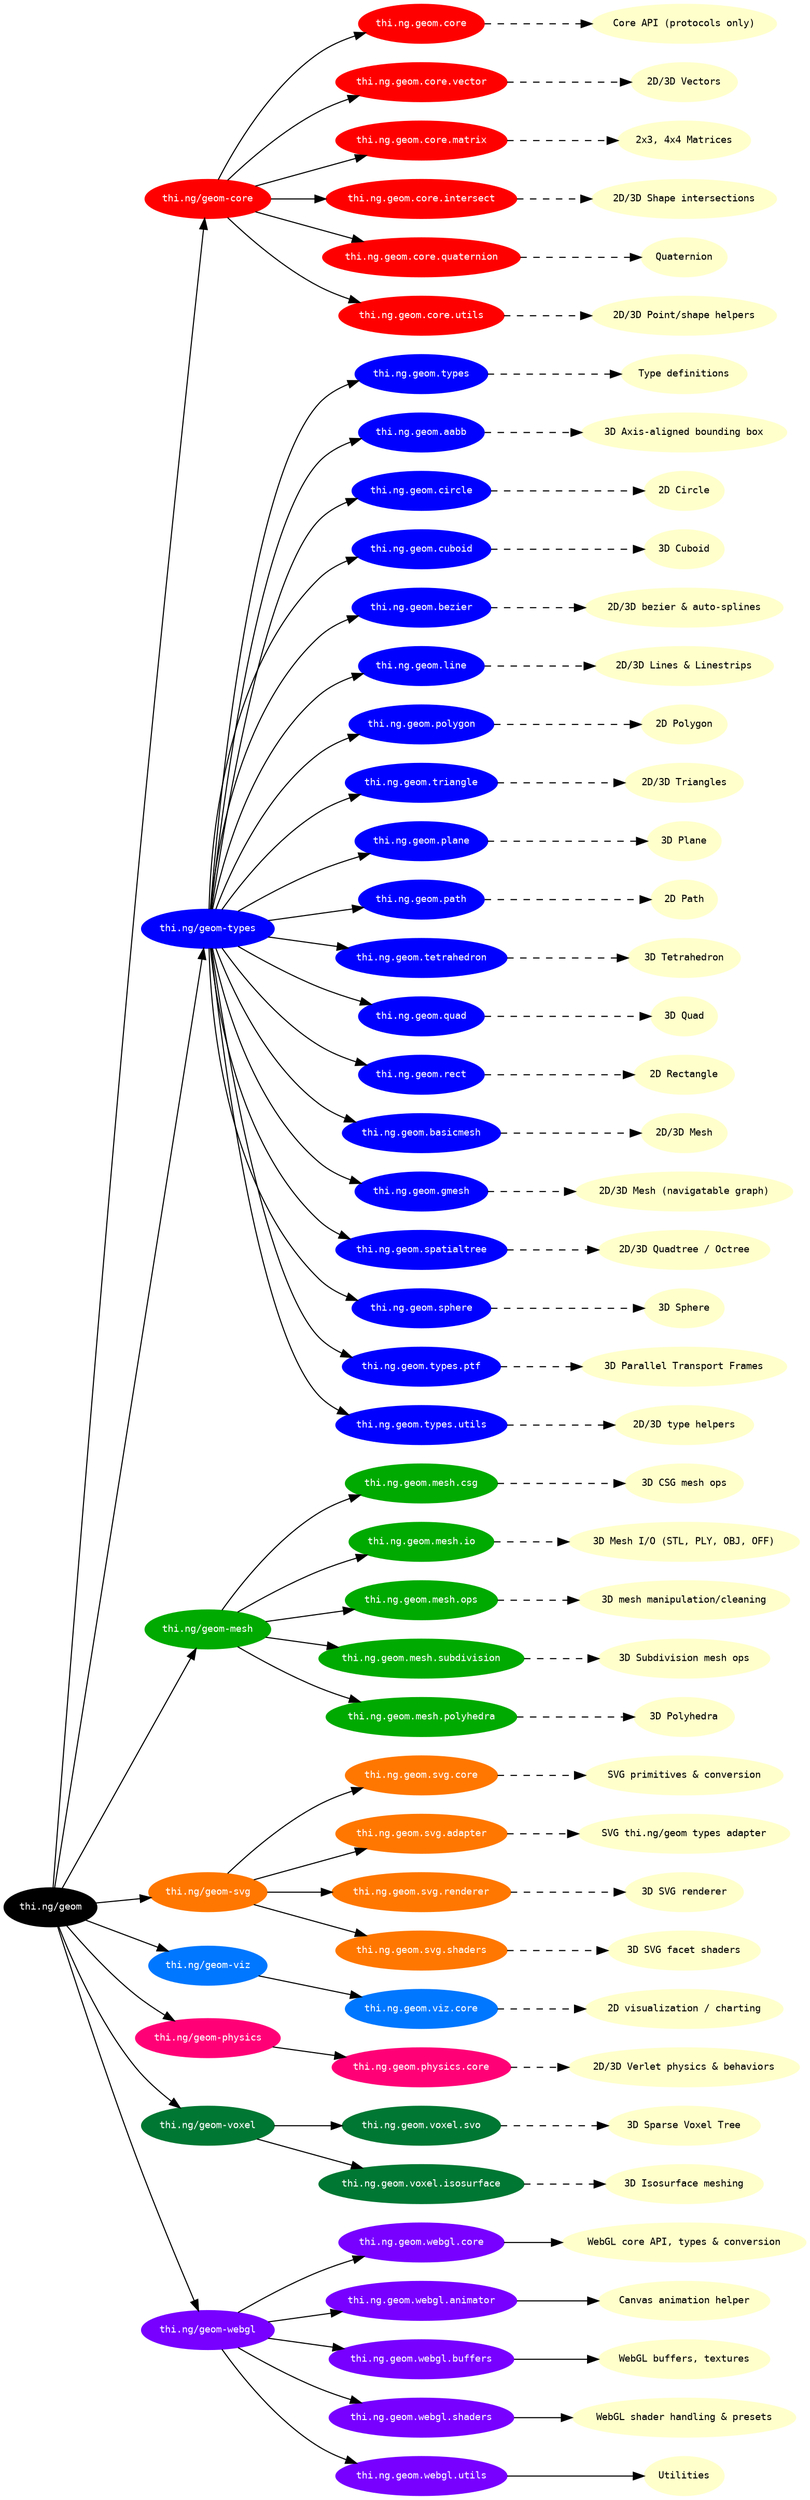 digraph g {
  rankdir=LR;
  node[color="black",style="filled",fontname="Inconsolata",fontcolor="white",fontsize=9];

  geom[label="thi.ng/geom"];
  geomcore[label="thi.ng/geom-core",color="red"];
  geomtypes[label="thi.ng/geom-types",color="blue"];
  geommesh[label="thi.ng/geom-mesh",color="#00aa00"];
  geomsvg[label="thi.ng/geom-svg",color="#ff7700"];
  geomviz[label="thi.ng/geom-viz",color="#0077ff"];
  geomphysics[label="thi.ng/geom-physics",color="#ff0077"];
  geomvoxel[label="thi.ng/geom-voxel",color="#007733"];
  geomwebgl[label="thi.ng/geom-webgl",color="#7700ff"];

  # core
  
  node[color="red",style="filled",fontname="Inconsolata",fontcolor="white",fontsize=9];

  geom -> geomcore;
  core[label="thi.ng.geom.core"];
  corevec[label="thi.ng.geom.core.vector"];
  coremat[label="thi.ng.geom.core.matrix"];
  coreisec[label="thi.ng.geom.core.intersect"];
  corequat[label="thi.ng.geom.core.quaternion"];
  coreutils[label="thi.ng.geom.core.utils"];

  node[color="#ffffcc",fontcolor="black"];

  corelabel[label="Core API (protocols only)"];
  veclabel[label="2D/3D Vectors"];
  matlabel[label="2x3, 4x4 Matrices"];
  iseclabel[label="2D/3D Shape intersections"];
  quatlabel[label="Quaternion"];
  cutilslabel[label="2D/3D Point/shape helpers"];

  geomcore -> core;
  core -> corelabel[style="dashed"];
  geomcore -> corevec;
  corevec -> veclabel[style="dashed"];
  geomcore -> coremat;
  coremat -> matlabel[style="dashed"];
  geomcore -> corequat;
  corequat -> quatlabel[style="dashed"];
  geomcore -> coreisec;
  coreisec -> iseclabel[style="dashed"];
  geomcore -> coreutils;
  coreutils -> cutilslabel[style="dashed"];

  # types
  
  node[color="#0000ff",fontcolor="white"];

  geom -> geomtypes;
  types[label="thi.ng.geom.types"];
  typesaabb[label="thi.ng.geom.aabb"];
  typescircle[label="thi.ng.geom.circle"];
  typescuboid[label="thi.ng.geom.cuboid"];
  typesbezier[label="thi.ng.geom.bezier"];
  typesline[label="thi.ng.geom.line"];
  typespoly[label="thi.ng.geom.polygon"];
  typestri[label="thi.ng.geom.triangle"];
  typesplane[label="thi.ng.geom.plane"];
  typespath[label="thi.ng.geom.path"];
  typestetra[label="thi.ng.geom.tetrahedron"];
  typesquad[label="thi.ng.geom.quad"];
  typesrect[label="thi.ng.geom.rect"];
  typesbmesh[label="thi.ng.geom.basicmesh"];
  typesgmesh[label="thi.ng.geom.gmesh"];
  typesstree[label="thi.ng.geom.spatialtree"];
  typessphere[label="thi.ng.geom.sphere"];
  typesptf[label="thi.ng.geom.types.ptf"];
  typesutils[label="thi.ng.geom.types.utils"];

  node[color="#ffffcc",fontcolor="black"];

  typeslab[label="Type definitions"];
  aabblab[label="3D Axis-aligned bounding box"];
  bezlab[label="2D/3D bezier & auto-splines"];
  circlab[label="2D Circle"];
  cublab[label="3D Cuboid"];
  bmeshlab[label="2D/3D Mesh"];
  gmeshlab[label="2D/3D Mesh (navigatable graph)"];
  linelab[label="2D/3D Lines & Linestrips"];
  pathlab[label="2D Path"];
  polylab[label="2D Polygon"];
  planelab[label="3D Plane"];
  quadlab[label="3D Quad"];
  tetralab[label="3D Tetrahedron"];
  trilab[label="2D/3D Triangles"];
  stlab[label="2D/3D Quadtree / Octree"];
  tutilslab[label="2D/3D type helpers"];
  rectlab[label="2D Rectangle"];
  spherelab[label="3D Sphere"];
  ptflab[label="3D Parallel Transport Frames"];
  
  geomtypes -> types;
  types -> typeslab[style="dashed"];
  geomtypes -> typesaabb;
  typesaabb -> aabblab[style="dashed"];
  geomtypes -> typesbezier;
  typesbezier -> bezlab[style="dashed"];
  geomtypes -> typesbmesh;
  typesbmesh -> bmeshlab[style="dashed"];
  geomtypes -> typescircle;
  typescircle -> circlab[style="dashed"];
  geomtypes -> typescuboid;
  typescuboid -> cublab[style="dashed"];
  geomtypes -> typesgmesh;
  typesgmesh -> gmeshlab[style="dashed"];
  geomtypes -> typesline;
  typesline -> linelab[style="dashed"];
  geomtypes -> typespath;
  typespath -> pathlab[style="dashed"];
  geomtypes -> typesplane;
  typesplane -> planelab[style="dashed"];
  geomtypes -> typespoly;
  typespoly -> polylab[style="dashed"];
  geomtypes -> typesquad;
  typesquad -> quadlab[style="dashed"];
  geomtypes -> typestetra;
  typestetra -> tetralab[style="dashed"];
  geomtypes -> typestri;
  typestri -> trilab[style="dashed"];
  geomtypes -> typesrect;
  typesrect -> rectlab[style="dashed"];
  geomtypes -> typessphere;
  typessphere -> spherelab[style="dashed"];
  geomtypes -> typesstree;
  typesstree -> stlab[style="dashed"];
  geomtypes -> typesptf;
  typesptf -> ptflab[style="dashed"];
  geomtypes -> typesutils;
  typesutils -> tutilslab[style="dashed"];

  # meshops
  
  node[color="#00aa00",fontcolor="white"];

  geom -> geommesh;

  meshcsg[label="thi.ng.geom.mesh.csg"];
  meshio[label="thi.ng.geom.mesh.io"];
  meshops[label="thi.ng.geom.mesh.ops"];
  meshsd[label="thi.ng.geom.mesh.subdivision"];
  meshpoly[label="thi.ng.geom.mesh.polyhedra"];

  node[color="#ffffcc",fontcolor="black"];
  csglab[label="3D CSG mesh ops"]
  miolab[label="3D Mesh I/O (STL, PLY, OBJ, OFF)"];
  mopslab[label="3D mesh manipulation/cleaning"];
  sdlab[label="3D Subdivision mesh ops"];
  mpolylab[label="3D Polyhedra"];

  geommesh -> meshcsg;
  meshcsg -> csglab[style="dashed"];
  geommesh -> meshio;
  meshio -> miolab[style="dashed"];
  geommesh -> meshops;
  meshops -> mopslab[style="dashed"];
  geommesh -> meshsd;
  meshsd -> sdlab[style="dashed"];
  geommesh -> meshpoly;
  meshpoly -> mpolylab[style="dashed"];

  # svg
  
  node[color="#ff7700",fontcolor="white"];

  geom -> geomsvg;

  svgcore[label="thi.ng.geom.svg.core"];
  svgadapt[label="thi.ng.geom.svg.adapter"];
  svgrender[label="thi.ng.geom.svg.renderer"];
  svgshader[label="thi.ng.geom.svg.shaders"];

  node[color="#ffffcc",fontcolor="black"];
  svglab[label="SVG primitives & conversion"];
  svgadaplab[label="SVG thi.ng/geom types adapter"];
  svgrenderlab[label="3D SVG renderer"];
  svgshaderlab[label="3D SVG facet shaders"];

  geomsvg -> svgcore;
  svgcore -> svglab[style="dashed"];
  geomsvg -> svgadapt;
  svgadapt -> svgadaplab[style="dashed"];
  geomsvg -> svgrender;
  svgrender -> svgrenderlab[style="dashed"];
  geomsvg -> svgshader;
  svgshader -> svgshaderlab[style="dashed"];

  # viz
  
  node[color="#0077ff",fontcolor="white"];

  geom -> geomviz;

  vizcore[label="thi.ng.geom.viz.core"];

  node[color="#ffffcc",fontcolor="black"];
  vizlab[label="2D visualization / charting"];

  geomviz -> vizcore;
  vizcore -> vizlab[style="dashed"];

  # physics
  
  node[color="#ff0077",fontcolor="white"];

  geom -> geomphysics;

  physcore[label="thi.ng.geom.physics.core"];

  node[color="#ffffcc",fontcolor="black"];
  physlab[label="2D/3D Verlet physics & behaviors"];

  geomphysics -> physcore;
  physcore -> physlab[style="dashed"];

  # voxel
  
  node[color="#007733",fontcolor="white"];

  geom -> geomvoxel;

  voxsvo[label="thi.ng.geom.voxel.svo"];
  voxiso[label="thi.ng.geom.voxel.isosurface"];

  node[color="#ffffcc",fontcolor="black"];
  svolab[label="3D Sparse Voxel Tree"];
  isolab[label="3D Isosurface meshing"];

  geomvoxel -> voxsvo;
  voxsvo -> svolab[style="dashed"];
  geomvoxel -> voxiso;
  voxiso -> isolab[style="dashed"];

  # webgl
  
  node[color="#7700ff",fontcolor="white"];

  geom -> geomwebgl;

  wglcore[label="thi.ng.geom.webgl.core"];
  wglanim[label="thi.ng.geom.webgl.animator"];
  wglbuf[label="thi.ng.geom.webgl.buffers"];
  wglshader[label="thi.ng.geom.webgl.shaders"];
  wglutils[label="thi.ng.geom.webgl.utils"];

  node[color="#ffffcc",fontcolor="black"];
  wcorelab[label="WebGL core API, types & conversion"];
  wanimlab[label="Canvas animation helper"];
  wbuflab[label="WebGL buffers, textures"];
  wshadlab[label="WebGL shader handling & presets"];
  wutillab[label="Utilities"];
  
  geomwebgl -> wglcore;
  wglcore -> wcorelab;
  geomwebgl -> wglanim;
  wglanim -> wanimlab;
  geomwebgl -> wglbuf;
  wglbuf -> wbuflab;
  geomwebgl -> wglshader;
  wglshader -> wshadlab;
  geomwebgl -> wglutils;
  wglutils -> wutillab;
}